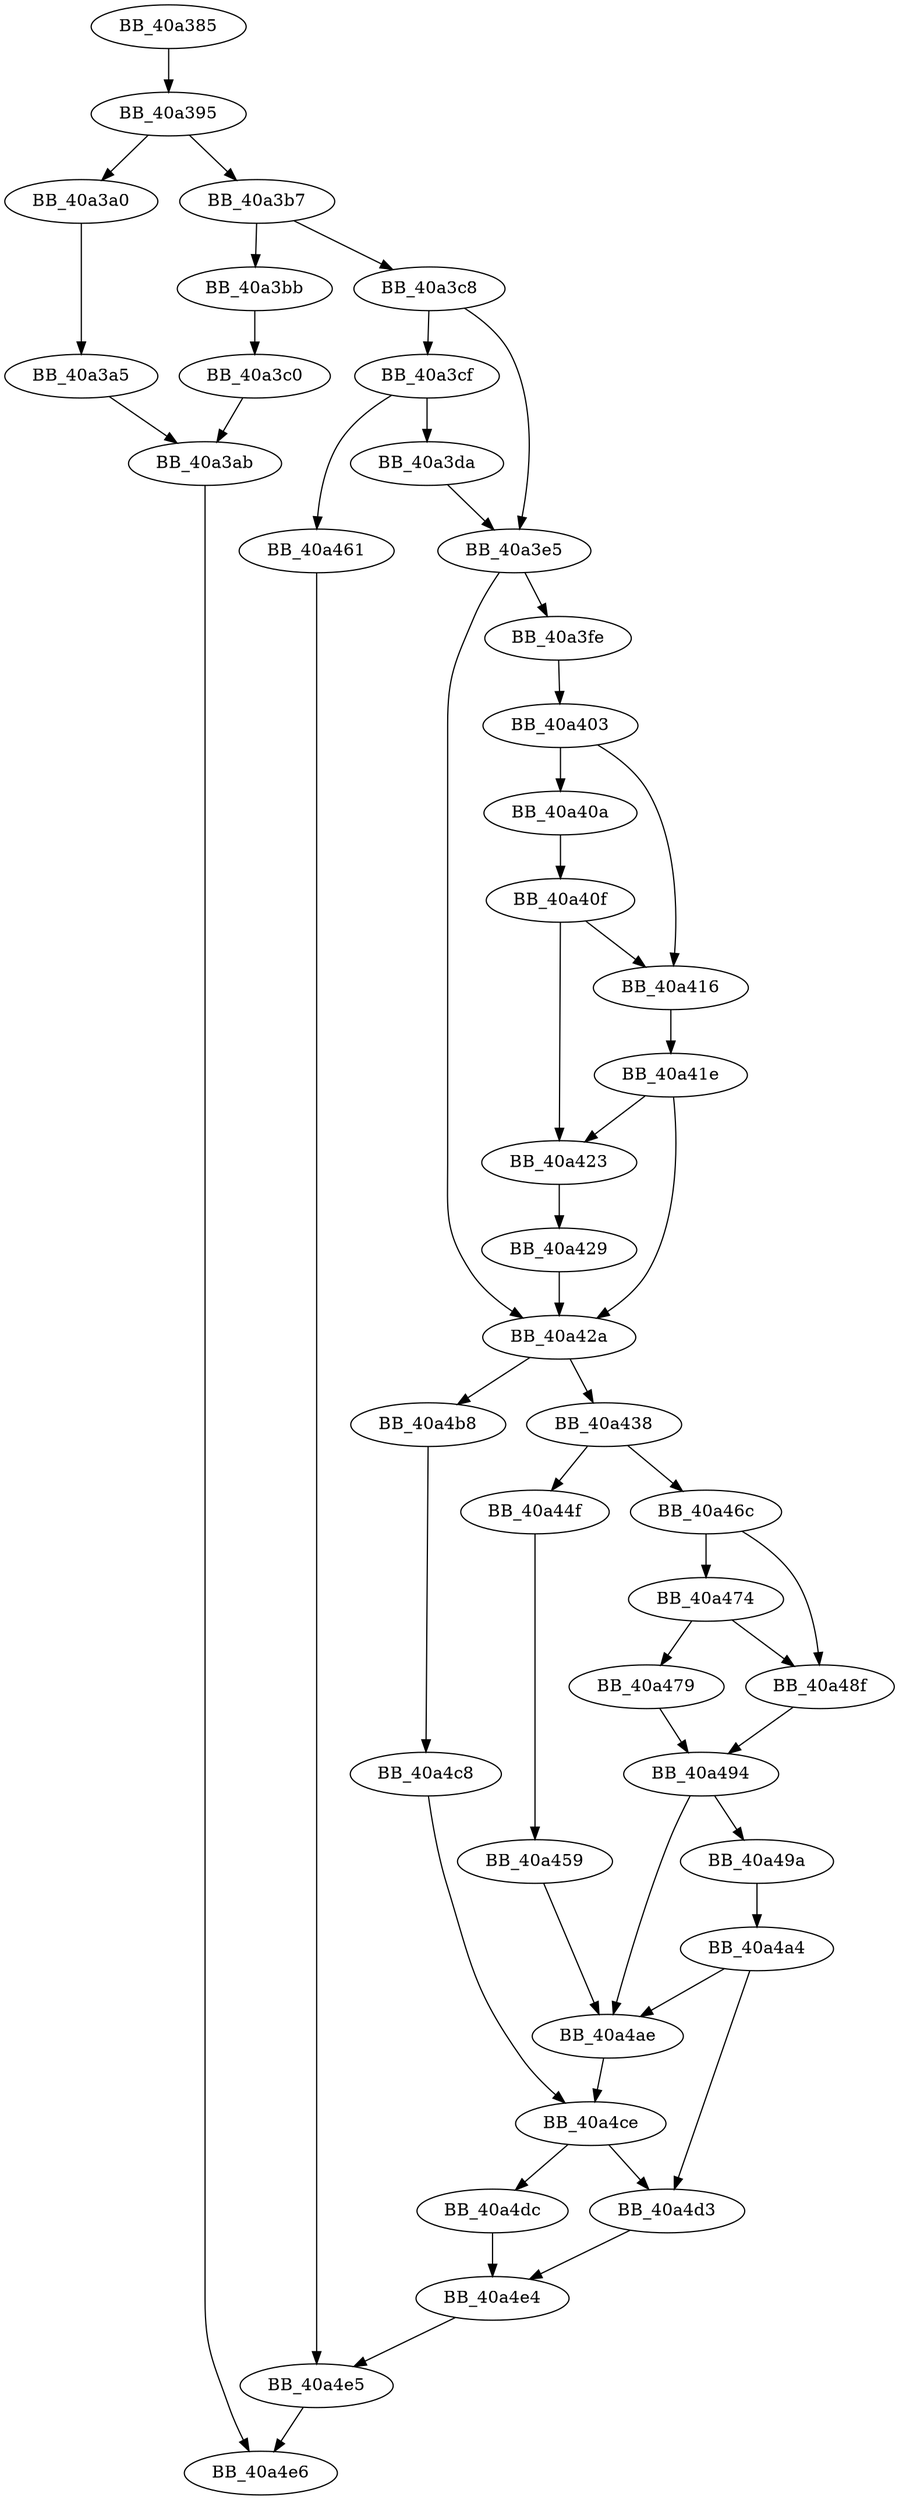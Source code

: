 DiGraph __flsbuf{
BB_40a385->BB_40a395
BB_40a395->BB_40a3a0
BB_40a395->BB_40a3b7
BB_40a3a0->BB_40a3a5
BB_40a3a5->BB_40a3ab
BB_40a3ab->BB_40a4e6
BB_40a3b7->BB_40a3bb
BB_40a3b7->BB_40a3c8
BB_40a3bb->BB_40a3c0
BB_40a3c0->BB_40a3ab
BB_40a3c8->BB_40a3cf
BB_40a3c8->BB_40a3e5
BB_40a3cf->BB_40a3da
BB_40a3cf->BB_40a461
BB_40a3da->BB_40a3e5
BB_40a3e5->BB_40a3fe
BB_40a3e5->BB_40a42a
BB_40a3fe->BB_40a403
BB_40a403->BB_40a40a
BB_40a403->BB_40a416
BB_40a40a->BB_40a40f
BB_40a40f->BB_40a416
BB_40a40f->BB_40a423
BB_40a416->BB_40a41e
BB_40a41e->BB_40a423
BB_40a41e->BB_40a42a
BB_40a423->BB_40a429
BB_40a429->BB_40a42a
BB_40a42a->BB_40a438
BB_40a42a->BB_40a4b8
BB_40a438->BB_40a44f
BB_40a438->BB_40a46c
BB_40a44f->BB_40a459
BB_40a459->BB_40a4ae
BB_40a461->BB_40a4e5
BB_40a46c->BB_40a474
BB_40a46c->BB_40a48f
BB_40a474->BB_40a479
BB_40a474->BB_40a48f
BB_40a479->BB_40a494
BB_40a48f->BB_40a494
BB_40a494->BB_40a49a
BB_40a494->BB_40a4ae
BB_40a49a->BB_40a4a4
BB_40a4a4->BB_40a4ae
BB_40a4a4->BB_40a4d3
BB_40a4ae->BB_40a4ce
BB_40a4b8->BB_40a4c8
BB_40a4c8->BB_40a4ce
BB_40a4ce->BB_40a4d3
BB_40a4ce->BB_40a4dc
BB_40a4d3->BB_40a4e4
BB_40a4dc->BB_40a4e4
BB_40a4e4->BB_40a4e5
BB_40a4e5->BB_40a4e6
}
